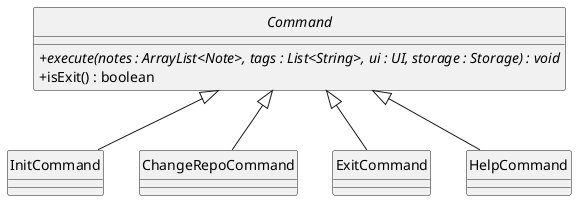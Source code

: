 @startuml SystemCommands
skinparam classAttributeIconSize 0
hide circle
abstract class Command {
    + {abstract} execute(notes : ArrayList<Note>, tags : List<String>, ui : UI, storage : Storage) : void
    + isExit() : boolean
}
class InitCommand
class ChangeRepoCommand
class ExitCommand
class HelpCommand

InitCommand -up-|> Command
ExitCommand -up-|> Command
ChangeRepoCommand -up-|> Command
HelpCommand -up-|> Command
@enduml